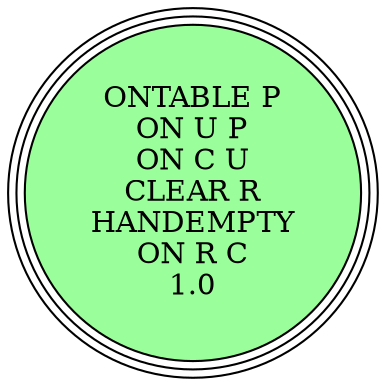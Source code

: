 digraph {
"ONTABLE P\nON U P\nON C U\nCLEAR R\nHANDEMPTY\nON R C\n1.0\n" [shape=circle, style=filled, fillcolor=palegreen1, peripheries=3];
"ONTABLE P\nON U P\nON C U\nCLEAR R\nHANDEMPTY\nON R C\n1.0\n" [shape=circle, style=filled, fillcolor=palegreen1, peripheries=3];
}
